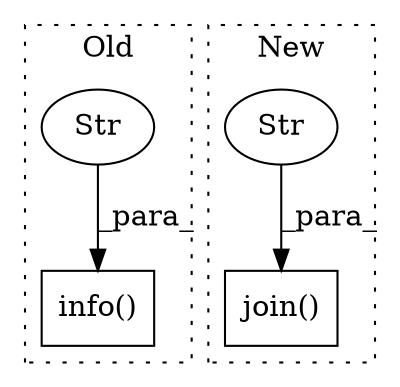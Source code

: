 digraph G {
subgraph cluster0 {
1 [label="info()" a="75" s="1203,1261" l="12,1" shape="box"];
3 [label="Str" a="66" s="1215" l="46" shape="ellipse"];
label = "Old";
style="dotted";
}
subgraph cluster1 {
2 [label="join()" a="75" s="1550,1586" l="13,1" shape="box"];
4 [label="Str" a="66" s="1563" l="4" shape="ellipse"];
label = "New";
style="dotted";
}
3 -> 1 [label="_para_"];
4 -> 2 [label="_para_"];
}